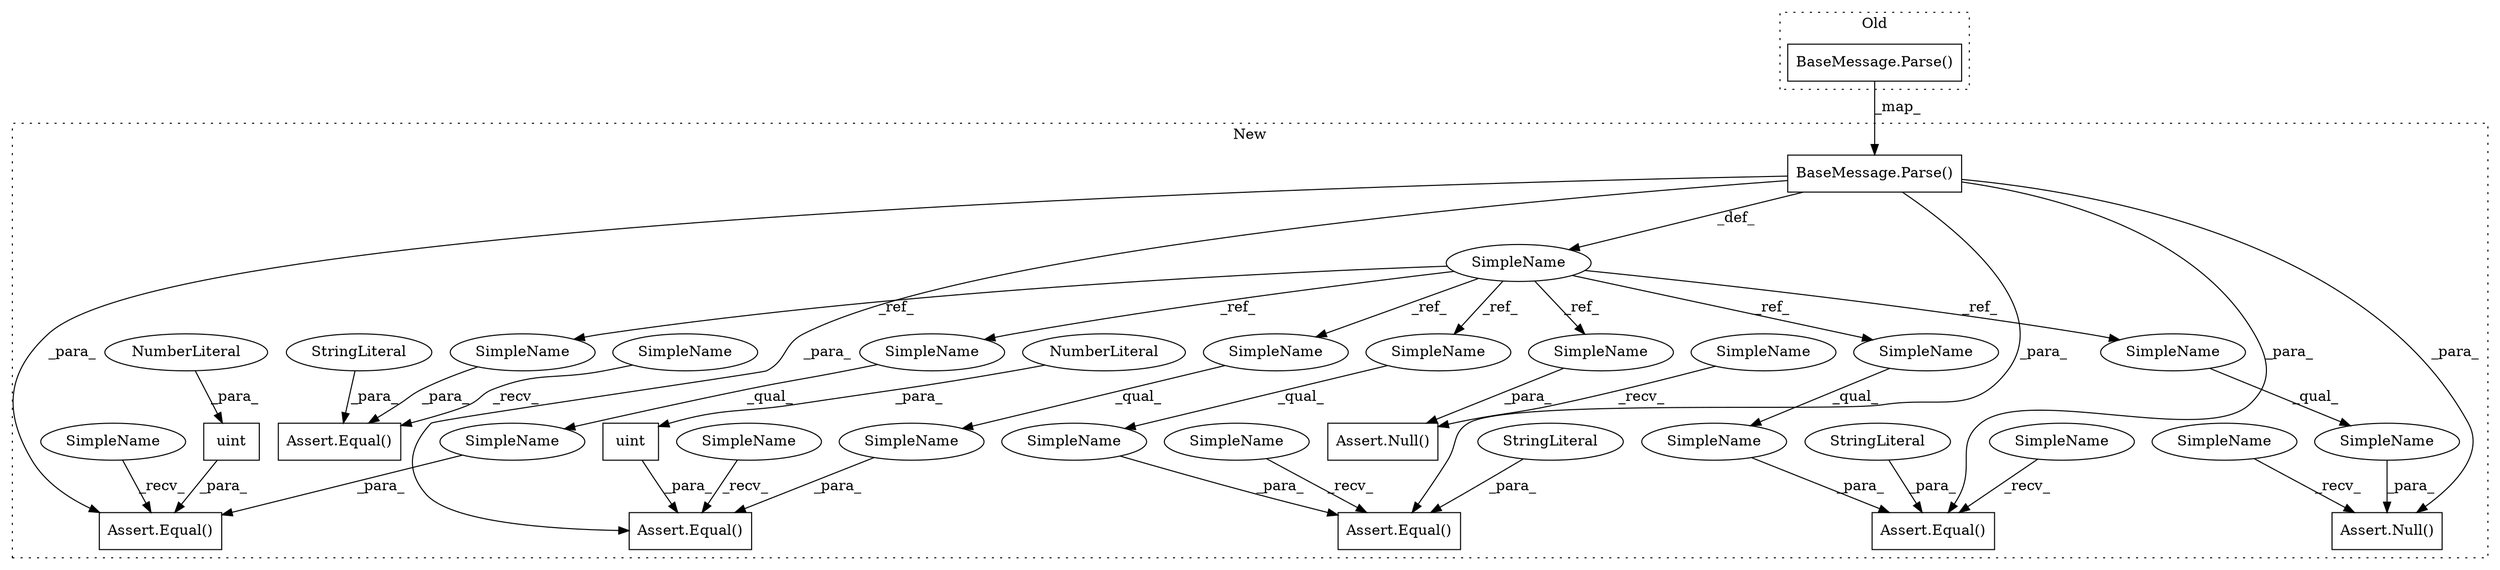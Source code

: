 digraph G {
subgraph cluster0 {
1 [label="BaseMessage.Parse()" a="32" s="7374,7403" l="6,1" shape="box"];
label = "Old";
style="dotted";
}
subgraph cluster1 {
2 [label="BaseMessage.Parse()" a="32" s="9046,9105" l="36,1" shape="box"];
3 [label="SimpleName" a="42" s="9014" l="17" shape="ellipse"];
4 [label="SimpleName" a="42" s="9531" l="34" shape="ellipse"];
5 [label="SimpleName" a="42" s="9477" l="27" shape="ellipse"];
6 [label="Assert.Equal()" a="32" s="9459,9504" l="6,1" shape="box"];
7 [label="SimpleName" a="42" s="9413" l="24" shape="ellipse"];
8 [label="Assert.Equal()" a="32" s="9393,9437" l="6,1" shape="box"];
9 [label="SimpleName" a="42" s="9266" l="29" shape="ellipse"];
10 [label="Assert.Equal()" a="32" s="9221,9295" l="6,1" shape="box"];
11 [label="SimpleName" a="42" s="9339" l="32" shape="ellipse"];
12 [label="Assert.Equal()" a="32" s="9317,9371" l="6,1" shape="box"];
13 [label="Assert.Null()" a="32" s="9140,9162" l="5,38" shape="box"];
14 [label="uint" a="11" s="9399" l="6" shape="box"];
15 [label="NumberLiteral" a="34" s="9405" l="6" shape="ellipse"];
16 [label="uint" a="11" s="9465" l="6" shape="box"];
17 [label="NumberLiteral" a="34" s="9471" l="4" shape="ellipse"];
18 [label="StringLiteral" a="45" s="9227" l="37" shape="ellipse"];
19 [label="StringLiteral" a="45" s="9323" l="14" shape="ellipse"];
20 [label="Assert.Null()" a="32" s="9526,9565" l="5,1" shape="box"];
21 [label="Assert.Equal()" a="32" s="9587,9615" l="6,30" shape="box"];
22 [label="StringLiteral" a="45" s="9593" l="3" shape="ellipse"];
23 [label="SimpleName" a="42" s="9214" l="6" shape="ellipse"];
24 [label="SimpleName" a="42" s="9452" l="6" shape="ellipse"];
25 [label="SimpleName" a="42" s="9133" l="6" shape="ellipse"];
26 [label="SimpleName" a="42" s="9386" l="6" shape="ellipse"];
27 [label="SimpleName" a="42" s="9580" l="6" shape="ellipse"];
28 [label="SimpleName" a="42" s="9519" l="6" shape="ellipse"];
29 [label="SimpleName" a="42" s="9310" l="6" shape="ellipse"];
30 [label="SimpleName" a="42" s="9266" l="17" shape="ellipse"];
31 [label="SimpleName" a="42" s="9598" l="17" shape="ellipse"];
32 [label="SimpleName" a="42" s="9531" l="17" shape="ellipse"];
33 [label="SimpleName" a="42" s="9339" l="17" shape="ellipse"];
34 [label="SimpleName" a="42" s="9145" l="17" shape="ellipse"];
35 [label="SimpleName" a="42" s="9477" l="17" shape="ellipse"];
36 [label="SimpleName" a="42" s="9413" l="17" shape="ellipse"];
label = "New";
style="dotted";
}
1 -> 2 [label="_map_"];
2 -> 3 [label="_def_"];
2 -> 6 [label="_para_"];
2 -> 10 [label="_para_"];
2 -> 20 [label="_para_"];
2 -> 12 [label="_para_"];
2 -> 8 [label="_para_"];
3 -> 32 [label="_ref_"];
3 -> 30 [label="_ref_"];
3 -> 34 [label="_ref_"];
3 -> 33 [label="_ref_"];
3 -> 35 [label="_ref_"];
3 -> 36 [label="_ref_"];
3 -> 31 [label="_ref_"];
4 -> 20 [label="_para_"];
5 -> 6 [label="_para_"];
7 -> 8 [label="_para_"];
9 -> 10 [label="_para_"];
11 -> 12 [label="_para_"];
14 -> 8 [label="_para_"];
15 -> 14 [label="_para_"];
16 -> 6 [label="_para_"];
17 -> 16 [label="_para_"];
18 -> 10 [label="_para_"];
19 -> 12 [label="_para_"];
22 -> 21 [label="_para_"];
23 -> 10 [label="_recv_"];
24 -> 6 [label="_recv_"];
25 -> 13 [label="_recv_"];
26 -> 8 [label="_recv_"];
27 -> 21 [label="_recv_"];
28 -> 20 [label="_recv_"];
29 -> 12 [label="_recv_"];
30 -> 9 [label="_qual_"];
31 -> 21 [label="_para_"];
32 -> 4 [label="_qual_"];
33 -> 11 [label="_qual_"];
34 -> 13 [label="_para_"];
35 -> 5 [label="_qual_"];
36 -> 7 [label="_qual_"];
}
